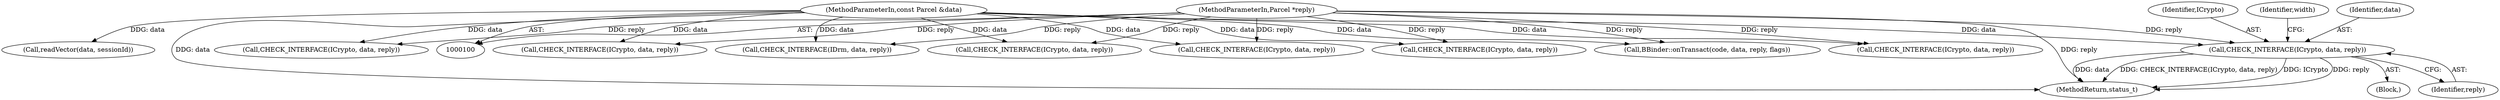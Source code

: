 digraph "0_Android_22f824feac43d5758f9a70b77f2aca840ba62c3b@pointer" {
"1000432" [label="(Call,CHECK_INTERFACE(ICrypto, data, reply))"];
"1000102" [label="(MethodParameterIn,const Parcel &data)"];
"1000103" [label="(MethodParameterIn,Parcel *reply)"];
"1000432" [label="(Call,CHECK_INTERFACE(ICrypto, data, reply))"];
"1000471" [label="(MethodReturn,status_t)"];
"1000103" [label="(MethodParameterIn,Parcel *reply)"];
"1000456" [label="(Call,readVector(data, sessionId))"];
"1000121" [label="(Call,CHECK_INTERFACE(ICrypto, data, reply))"];
"1000185" [label="(Call,CHECK_INTERFACE(ICrypto, data, reply))"];
"1000466" [label="(Call,BBinder::onTransact(code, data, reply, flags))"];
"1000433" [label="(Identifier,ICrypto)"];
"1000431" [label="(Block,)"];
"1000111" [label="(Call,CHECK_INTERFACE(ICrypto, data, reply))"];
"1000137" [label="(Call,CHECK_INTERFACE(ICrypto, data, reply))"];
"1000195" [label="(Call,CHECK_INTERFACE(ICrypto, data, reply))"];
"1000210" [label="(Call,CHECK_INTERFACE(ICrypto, data, reply))"];
"1000435" [label="(Identifier,reply)"];
"1000438" [label="(Identifier,width)"];
"1000434" [label="(Identifier,data)"];
"1000102" [label="(MethodParameterIn,const Parcel &data)"];
"1000451" [label="(Call,CHECK_INTERFACE(IDrm, data, reply))"];
"1000432" -> "1000431"  [label="AST: "];
"1000432" -> "1000435"  [label="CFG: "];
"1000433" -> "1000432"  [label="AST: "];
"1000434" -> "1000432"  [label="AST: "];
"1000435" -> "1000432"  [label="AST: "];
"1000438" -> "1000432"  [label="CFG: "];
"1000432" -> "1000471"  [label="DDG: data"];
"1000432" -> "1000471"  [label="DDG: CHECK_INTERFACE(ICrypto, data, reply)"];
"1000432" -> "1000471"  [label="DDG: ICrypto"];
"1000432" -> "1000471"  [label="DDG: reply"];
"1000102" -> "1000432"  [label="DDG: data"];
"1000103" -> "1000432"  [label="DDG: reply"];
"1000102" -> "1000100"  [label="AST: "];
"1000102" -> "1000471"  [label="DDG: data"];
"1000102" -> "1000111"  [label="DDG: data"];
"1000102" -> "1000121"  [label="DDG: data"];
"1000102" -> "1000137"  [label="DDG: data"];
"1000102" -> "1000185"  [label="DDG: data"];
"1000102" -> "1000195"  [label="DDG: data"];
"1000102" -> "1000210"  [label="DDG: data"];
"1000102" -> "1000451"  [label="DDG: data"];
"1000102" -> "1000456"  [label="DDG: data"];
"1000102" -> "1000466"  [label="DDG: data"];
"1000103" -> "1000100"  [label="AST: "];
"1000103" -> "1000471"  [label="DDG: reply"];
"1000103" -> "1000111"  [label="DDG: reply"];
"1000103" -> "1000121"  [label="DDG: reply"];
"1000103" -> "1000137"  [label="DDG: reply"];
"1000103" -> "1000185"  [label="DDG: reply"];
"1000103" -> "1000195"  [label="DDG: reply"];
"1000103" -> "1000210"  [label="DDG: reply"];
"1000103" -> "1000451"  [label="DDG: reply"];
"1000103" -> "1000466"  [label="DDG: reply"];
}
